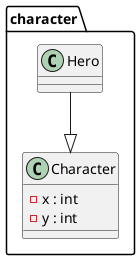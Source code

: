 @startuml

package character{

    class Character{
        - x : int
        - y : int
    }

    class Hero{

    }

}

Hero --|> Character

@enduml